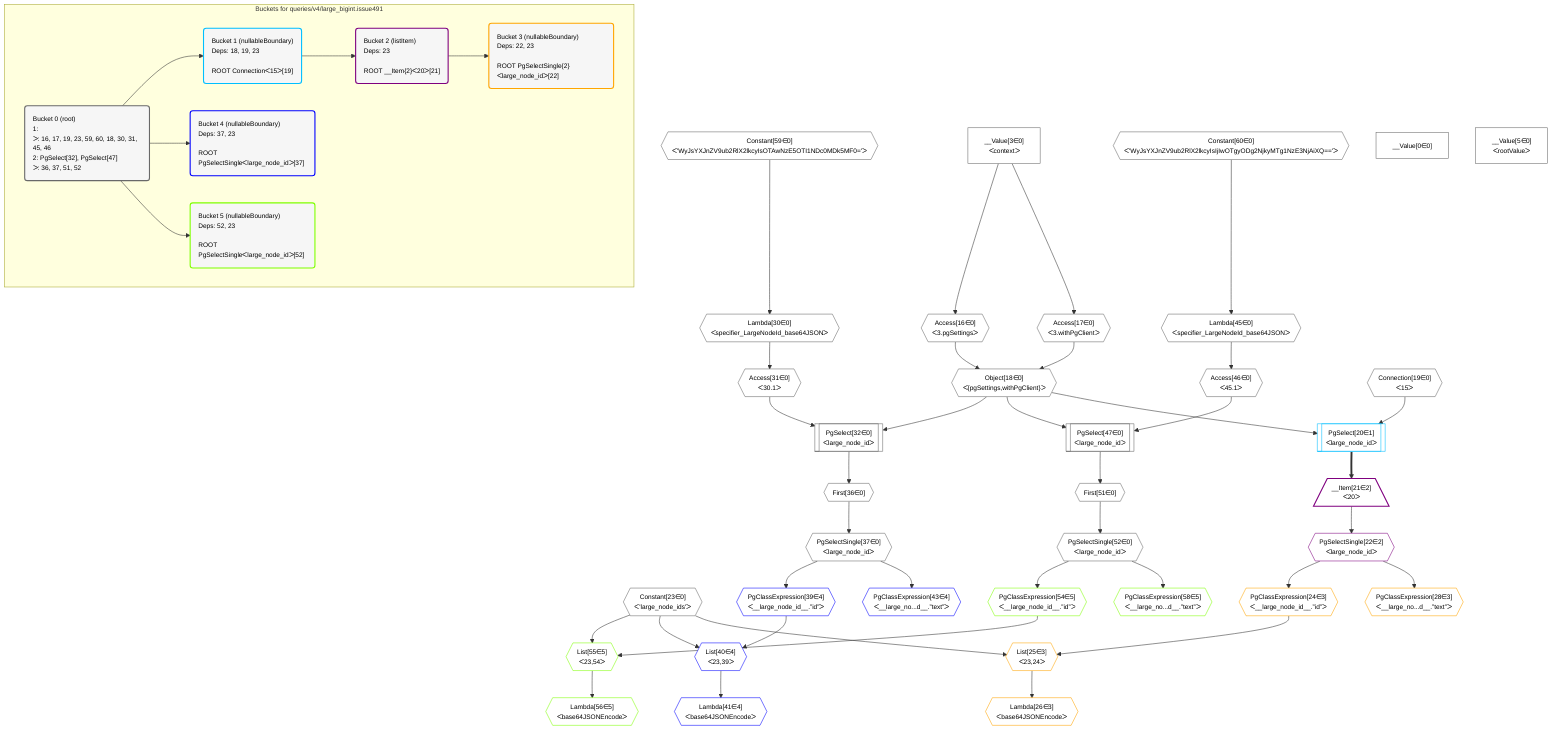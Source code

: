 %%{init: {'themeVariables': { 'fontSize': '12px'}}}%%
graph TD
    classDef path fill:#eee,stroke:#000,color:#000
    classDef plan fill:#fff,stroke-width:1px,color:#000
    classDef itemplan fill:#fff,stroke-width:2px,color:#000
    classDef unbatchedplan fill:#dff,stroke-width:1px,color:#000
    classDef sideeffectplan fill:#fcc,stroke-width:2px,color:#000
    classDef bucket fill:#f6f6f6,color:#000,stroke-width:2px,text-align:left


    %% plan dependencies
    Object18{{"Object[18∈0]<br />ᐸ{pgSettings,withPgClient}ᐳ"}}:::plan
    Access16{{"Access[16∈0]<br />ᐸ3.pgSettingsᐳ"}}:::plan
    Access17{{"Access[17∈0]<br />ᐸ3.withPgClientᐳ"}}:::plan
    Access16 & Access17 --> Object18
    PgSelect32[["PgSelect[32∈0]<br />ᐸlarge_node_idᐳ"]]:::plan
    Access31{{"Access[31∈0]<br />ᐸ30.1ᐳ"}}:::plan
    Object18 & Access31 --> PgSelect32
    PgSelect47[["PgSelect[47∈0]<br />ᐸlarge_node_idᐳ"]]:::plan
    Access46{{"Access[46∈0]<br />ᐸ45.1ᐳ"}}:::plan
    Object18 & Access46 --> PgSelect47
    __Value3["__Value[3∈0]<br />ᐸcontextᐳ"]:::plan
    __Value3 --> Access16
    __Value3 --> Access17
    Lambda30{{"Lambda[30∈0]<br />ᐸspecifier_LargeNodeId_base64JSONᐳ"}}:::plan
    Constant59{{"Constant[59∈0]<br />ᐸ'WyJsYXJnZV9ub2RlX2lkcyIsOTAwNzE5OTI1NDc0MDk5MF0='ᐳ"}}:::plan
    Constant59 --> Lambda30
    Lambda30 --> Access31
    First36{{"First[36∈0]"}}:::plan
    PgSelect32 --> First36
    PgSelectSingle37{{"PgSelectSingle[37∈0]<br />ᐸlarge_node_idᐳ"}}:::plan
    First36 --> PgSelectSingle37
    Lambda45{{"Lambda[45∈0]<br />ᐸspecifier_LargeNodeId_base64JSONᐳ"}}:::plan
    Constant60{{"Constant[60∈0]<br />ᐸ'WyJsYXJnZV9ub2RlX2lkcyIsIjIwOTgyODg2NjkyMTg1NzE3NjAiXQ=='ᐳ"}}:::plan
    Constant60 --> Lambda45
    Lambda45 --> Access46
    First51{{"First[51∈0]"}}:::plan
    PgSelect47 --> First51
    PgSelectSingle52{{"PgSelectSingle[52∈0]<br />ᐸlarge_node_idᐳ"}}:::plan
    First51 --> PgSelectSingle52
    __Value0["__Value[0∈0]"]:::plan
    __Value5["__Value[5∈0]<br />ᐸrootValueᐳ"]:::plan
    Connection19{{"Connection[19∈0]<br />ᐸ15ᐳ"}}:::plan
    Constant23{{"Constant[23∈0]<br />ᐸ'large_node_ids'ᐳ"}}:::plan
    List55{{"List[55∈5]<br />ᐸ23,54ᐳ"}}:::plan
    PgClassExpression54{{"PgClassExpression[54∈5]<br />ᐸ__large_node_id__.”id”ᐳ"}}:::plan
    Constant23 & PgClassExpression54 --> List55
    PgSelectSingle52 --> PgClassExpression54
    Lambda56{{"Lambda[56∈5]<br />ᐸbase64JSONEncodeᐳ"}}:::plan
    List55 --> Lambda56
    PgClassExpression58{{"PgClassExpression[58∈5]<br />ᐸ__large_no...d__.”text”ᐳ"}}:::plan
    PgSelectSingle52 --> PgClassExpression58
    List40{{"List[40∈4]<br />ᐸ23,39ᐳ"}}:::plan
    PgClassExpression39{{"PgClassExpression[39∈4]<br />ᐸ__large_node_id__.”id”ᐳ"}}:::plan
    Constant23 & PgClassExpression39 --> List40
    PgSelectSingle37 --> PgClassExpression39
    Lambda41{{"Lambda[41∈4]<br />ᐸbase64JSONEncodeᐳ"}}:::plan
    List40 --> Lambda41
    PgClassExpression43{{"PgClassExpression[43∈4]<br />ᐸ__large_no...d__.”text”ᐳ"}}:::plan
    PgSelectSingle37 --> PgClassExpression43
    PgSelect20[["PgSelect[20∈1]<br />ᐸlarge_node_idᐳ"]]:::plan
    Object18 & Connection19 --> PgSelect20
    __Item21[/"__Item[21∈2]<br />ᐸ20ᐳ"\]:::itemplan
    PgSelect20 ==> __Item21
    PgSelectSingle22{{"PgSelectSingle[22∈2]<br />ᐸlarge_node_idᐳ"}}:::plan
    __Item21 --> PgSelectSingle22
    List25{{"List[25∈3]<br />ᐸ23,24ᐳ"}}:::plan
    PgClassExpression24{{"PgClassExpression[24∈3]<br />ᐸ__large_node_id__.”id”ᐳ"}}:::plan
    Constant23 & PgClassExpression24 --> List25
    PgSelectSingle22 --> PgClassExpression24
    Lambda26{{"Lambda[26∈3]<br />ᐸbase64JSONEncodeᐳ"}}:::plan
    List25 --> Lambda26
    PgClassExpression28{{"PgClassExpression[28∈3]<br />ᐸ__large_no...d__.”text”ᐳ"}}:::plan
    PgSelectSingle22 --> PgClassExpression28

    %% define steps

    subgraph "Buckets for queries/v4/large_bigint.issue491"
    Bucket0("Bucket 0 (root)<br />1: <br />ᐳ: 16, 17, 19, 23, 59, 60, 18, 30, 31, 45, 46<br />2: PgSelect[32], PgSelect[47]<br />ᐳ: 36, 37, 51, 52"):::bucket
    classDef bucket0 stroke:#696969
    class Bucket0,__Value0,__Value3,__Value5,Access16,Access17,Object18,Connection19,Constant23,Lambda30,Access31,PgSelect32,First36,PgSelectSingle37,Lambda45,Access46,PgSelect47,First51,PgSelectSingle52,Constant59,Constant60 bucket0
    Bucket1("Bucket 1 (nullableBoundary)<br />Deps: 18, 19, 23<br /><br />ROOT Connectionᐸ15ᐳ[19]"):::bucket
    classDef bucket1 stroke:#00bfff
    class Bucket1,PgSelect20 bucket1
    Bucket2("Bucket 2 (listItem)<br />Deps: 23<br /><br />ROOT __Item{2}ᐸ20ᐳ[21]"):::bucket
    classDef bucket2 stroke:#7f007f
    class Bucket2,__Item21,PgSelectSingle22 bucket2
    Bucket3("Bucket 3 (nullableBoundary)<br />Deps: 22, 23<br /><br />ROOT PgSelectSingle{2}ᐸlarge_node_idᐳ[22]"):::bucket
    classDef bucket3 stroke:#ffa500
    class Bucket3,PgClassExpression24,List25,Lambda26,PgClassExpression28 bucket3
    Bucket4("Bucket 4 (nullableBoundary)<br />Deps: 37, 23<br /><br />ROOT PgSelectSingleᐸlarge_node_idᐳ[37]"):::bucket
    classDef bucket4 stroke:#0000ff
    class Bucket4,PgClassExpression39,List40,Lambda41,PgClassExpression43 bucket4
    Bucket5("Bucket 5 (nullableBoundary)<br />Deps: 52, 23<br /><br />ROOT PgSelectSingleᐸlarge_node_idᐳ[52]"):::bucket
    classDef bucket5 stroke:#7fff00
    class Bucket5,PgClassExpression54,List55,Lambda56,PgClassExpression58 bucket5
    Bucket0 --> Bucket1 & Bucket4 & Bucket5
    Bucket1 --> Bucket2
    Bucket2 --> Bucket3
    end